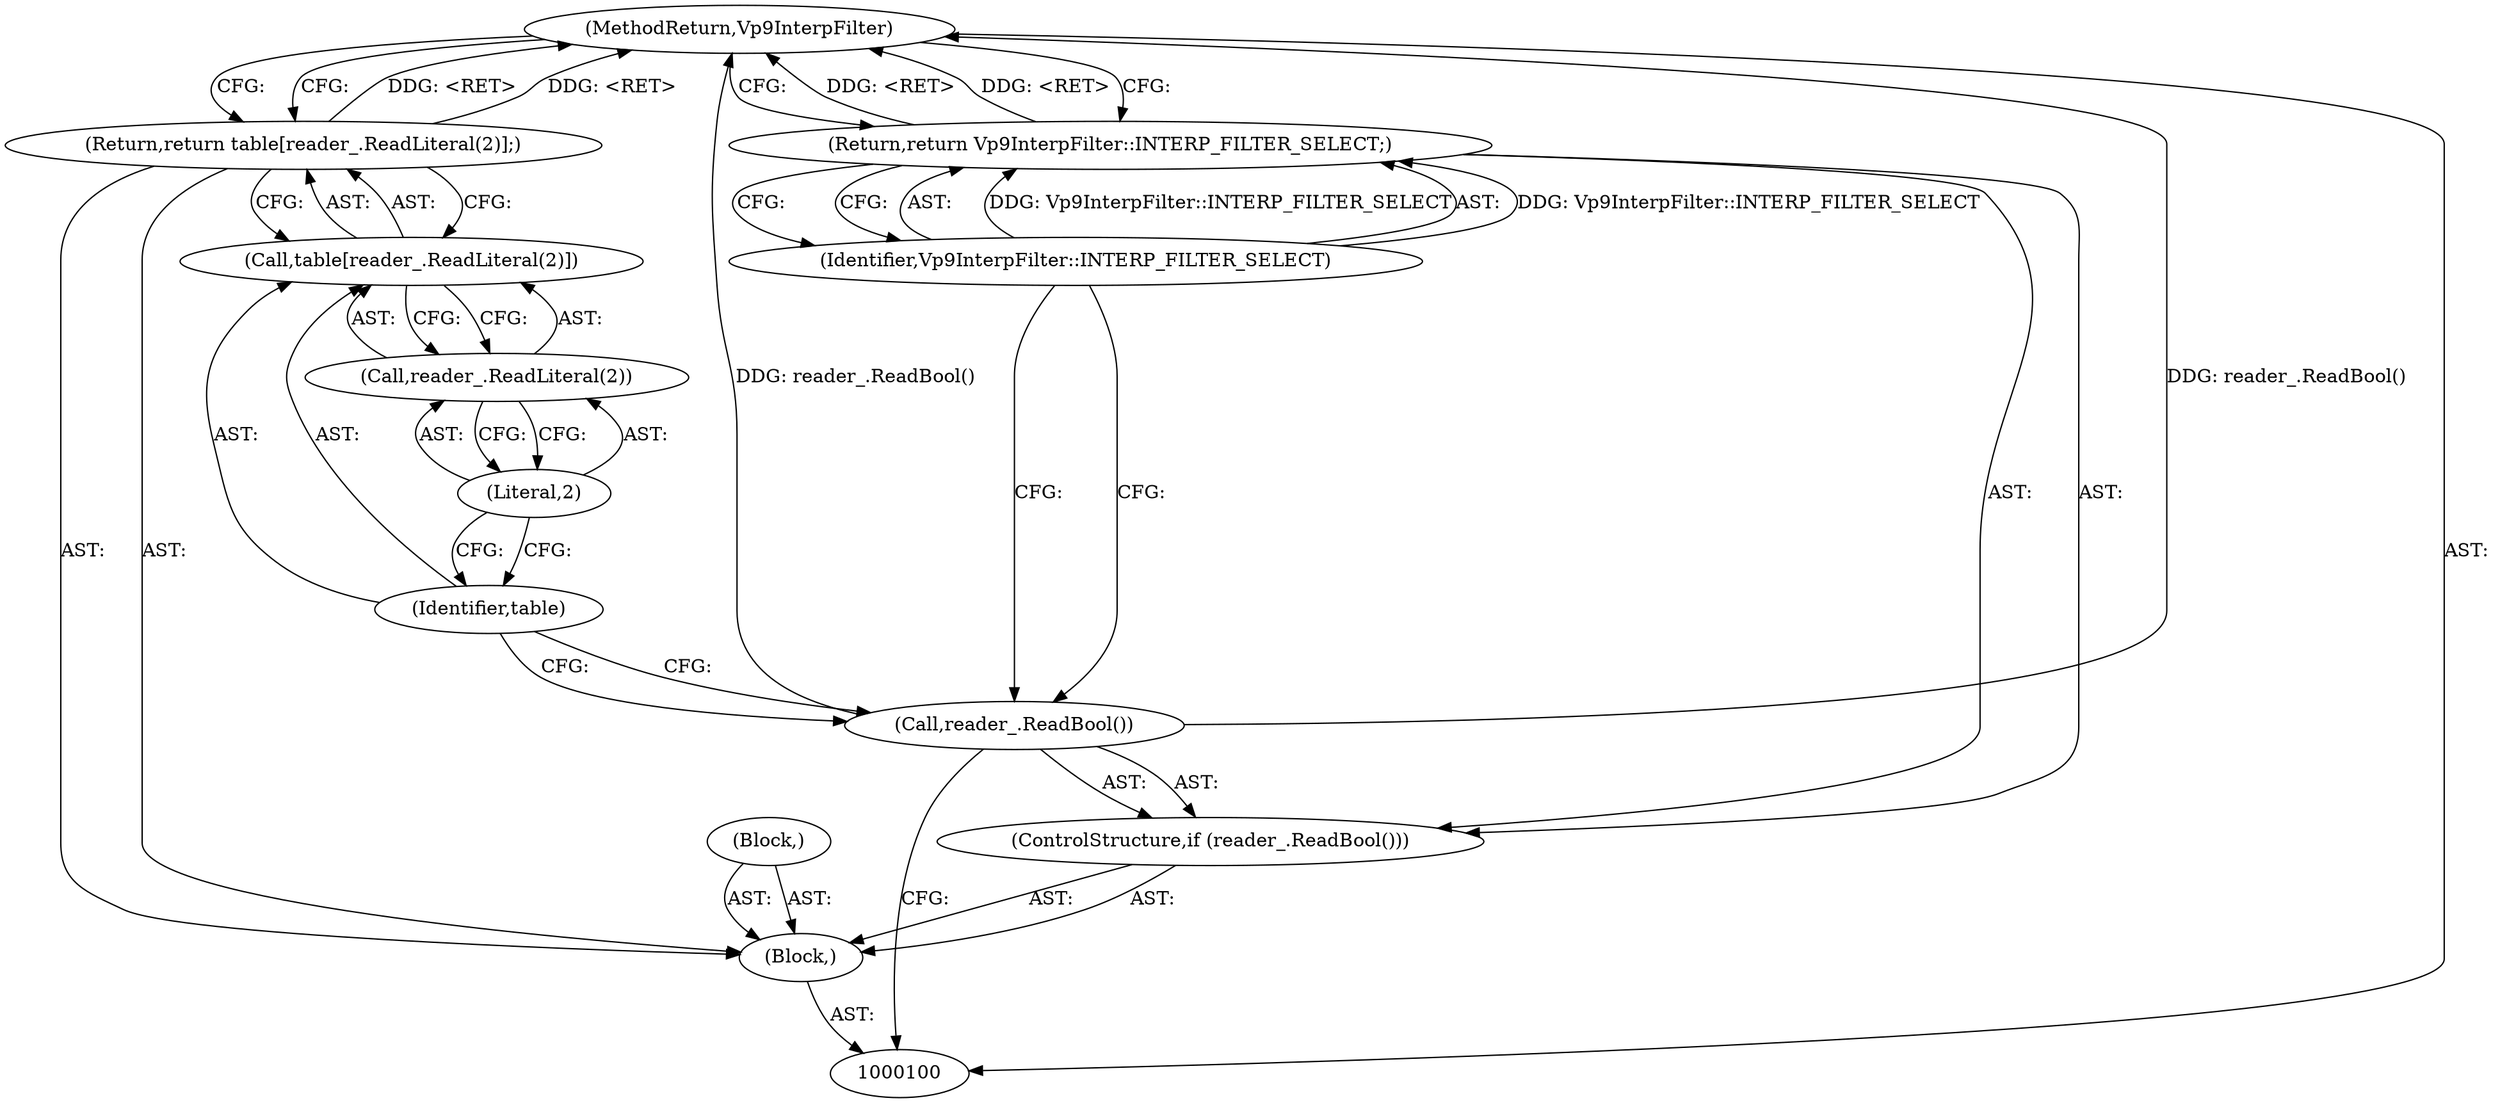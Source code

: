 digraph "0_Chrome_27c68f543e5eba779902447445dfb05ec3f5bf75_16" {
"1000112" [label="(MethodReturn,Vp9InterpFilter)"];
"1000101" [label="(Block,)"];
"1000102" [label="(ControlStructure,if (reader_.ReadBool()))"];
"1000103" [label="(Call,reader_.ReadBool())"];
"1000105" [label="(Identifier,Vp9InterpFilter::INTERP_FILTER_SELECT)"];
"1000104" [label="(Return,return Vp9InterpFilter::INTERP_FILTER_SELECT;)"];
"1000106" [label="(Block,)"];
"1000108" [label="(Call,table[reader_.ReadLiteral(2)])"];
"1000109" [label="(Identifier,table)"];
"1000110" [label="(Call,reader_.ReadLiteral(2))"];
"1000107" [label="(Return,return table[reader_.ReadLiteral(2)];)"];
"1000111" [label="(Literal,2)"];
"1000112" -> "1000100"  [label="AST: "];
"1000112" -> "1000104"  [label="CFG: "];
"1000112" -> "1000107"  [label="CFG: "];
"1000103" -> "1000112"  [label="DDG: reader_.ReadBool()"];
"1000107" -> "1000112"  [label="DDG: <RET>"];
"1000104" -> "1000112"  [label="DDG: <RET>"];
"1000101" -> "1000100"  [label="AST: "];
"1000102" -> "1000101"  [label="AST: "];
"1000106" -> "1000101"  [label="AST: "];
"1000107" -> "1000101"  [label="AST: "];
"1000102" -> "1000101"  [label="AST: "];
"1000103" -> "1000102"  [label="AST: "];
"1000104" -> "1000102"  [label="AST: "];
"1000103" -> "1000102"  [label="AST: "];
"1000103" -> "1000100"  [label="CFG: "];
"1000105" -> "1000103"  [label="CFG: "];
"1000109" -> "1000103"  [label="CFG: "];
"1000103" -> "1000112"  [label="DDG: reader_.ReadBool()"];
"1000105" -> "1000104"  [label="AST: "];
"1000105" -> "1000103"  [label="CFG: "];
"1000104" -> "1000105"  [label="CFG: "];
"1000105" -> "1000104"  [label="DDG: Vp9InterpFilter::INTERP_FILTER_SELECT"];
"1000104" -> "1000102"  [label="AST: "];
"1000104" -> "1000105"  [label="CFG: "];
"1000105" -> "1000104"  [label="AST: "];
"1000112" -> "1000104"  [label="CFG: "];
"1000104" -> "1000112"  [label="DDG: <RET>"];
"1000105" -> "1000104"  [label="DDG: Vp9InterpFilter::INTERP_FILTER_SELECT"];
"1000106" -> "1000101"  [label="AST: "];
"1000108" -> "1000107"  [label="AST: "];
"1000108" -> "1000110"  [label="CFG: "];
"1000109" -> "1000108"  [label="AST: "];
"1000110" -> "1000108"  [label="AST: "];
"1000107" -> "1000108"  [label="CFG: "];
"1000109" -> "1000108"  [label="AST: "];
"1000109" -> "1000103"  [label="CFG: "];
"1000111" -> "1000109"  [label="CFG: "];
"1000110" -> "1000108"  [label="AST: "];
"1000110" -> "1000111"  [label="CFG: "];
"1000111" -> "1000110"  [label="AST: "];
"1000108" -> "1000110"  [label="CFG: "];
"1000107" -> "1000101"  [label="AST: "];
"1000107" -> "1000108"  [label="CFG: "];
"1000108" -> "1000107"  [label="AST: "];
"1000112" -> "1000107"  [label="CFG: "];
"1000107" -> "1000112"  [label="DDG: <RET>"];
"1000111" -> "1000110"  [label="AST: "];
"1000111" -> "1000109"  [label="CFG: "];
"1000110" -> "1000111"  [label="CFG: "];
}
